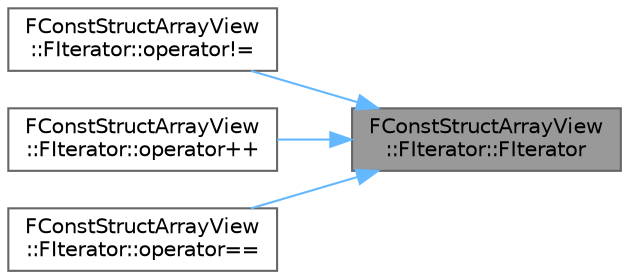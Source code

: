 digraph "FConstStructArrayView::FIterator::FIterator"
{
 // INTERACTIVE_SVG=YES
 // LATEX_PDF_SIZE
  bgcolor="transparent";
  edge [fontname=Helvetica,fontsize=10,labelfontname=Helvetica,labelfontsize=10];
  node [fontname=Helvetica,fontsize=10,shape=box,height=0.2,width=0.4];
  rankdir="RL";
  Node1 [id="Node000001",label="FConstStructArrayView\l::FIterator::FIterator",height=0.2,width=0.4,color="gray40", fillcolor="grey60", style="filled", fontcolor="black",tooltip=" "];
  Node1 -> Node2 [id="edge1_Node000001_Node000002",dir="back",color="steelblue1",style="solid",tooltip=" "];
  Node2 [id="Node000002",label="FConstStructArrayView\l::FIterator::operator!=",height=0.2,width=0.4,color="grey40", fillcolor="white", style="filled",URL="$d6/d1e/structFConstStructArrayView_1_1FIterator.html#a6fb3e4842c368217f54be9b5ddeeb727",tooltip=" "];
  Node1 -> Node3 [id="edge2_Node000001_Node000003",dir="back",color="steelblue1",style="solid",tooltip=" "];
  Node3 [id="Node000003",label="FConstStructArrayView\l::FIterator::operator++",height=0.2,width=0.4,color="grey40", fillcolor="white", style="filled",URL="$d6/d1e/structFConstStructArrayView_1_1FIterator.html#af152d311be98f066cb58bda2246e3089",tooltip=" "];
  Node1 -> Node4 [id="edge3_Node000001_Node000004",dir="back",color="steelblue1",style="solid",tooltip=" "];
  Node4 [id="Node000004",label="FConstStructArrayView\l::FIterator::operator==",height=0.2,width=0.4,color="grey40", fillcolor="white", style="filled",URL="$d6/d1e/structFConstStructArrayView_1_1FIterator.html#af72ad658dc0284615664d92ed1273469",tooltip=" "];
}
